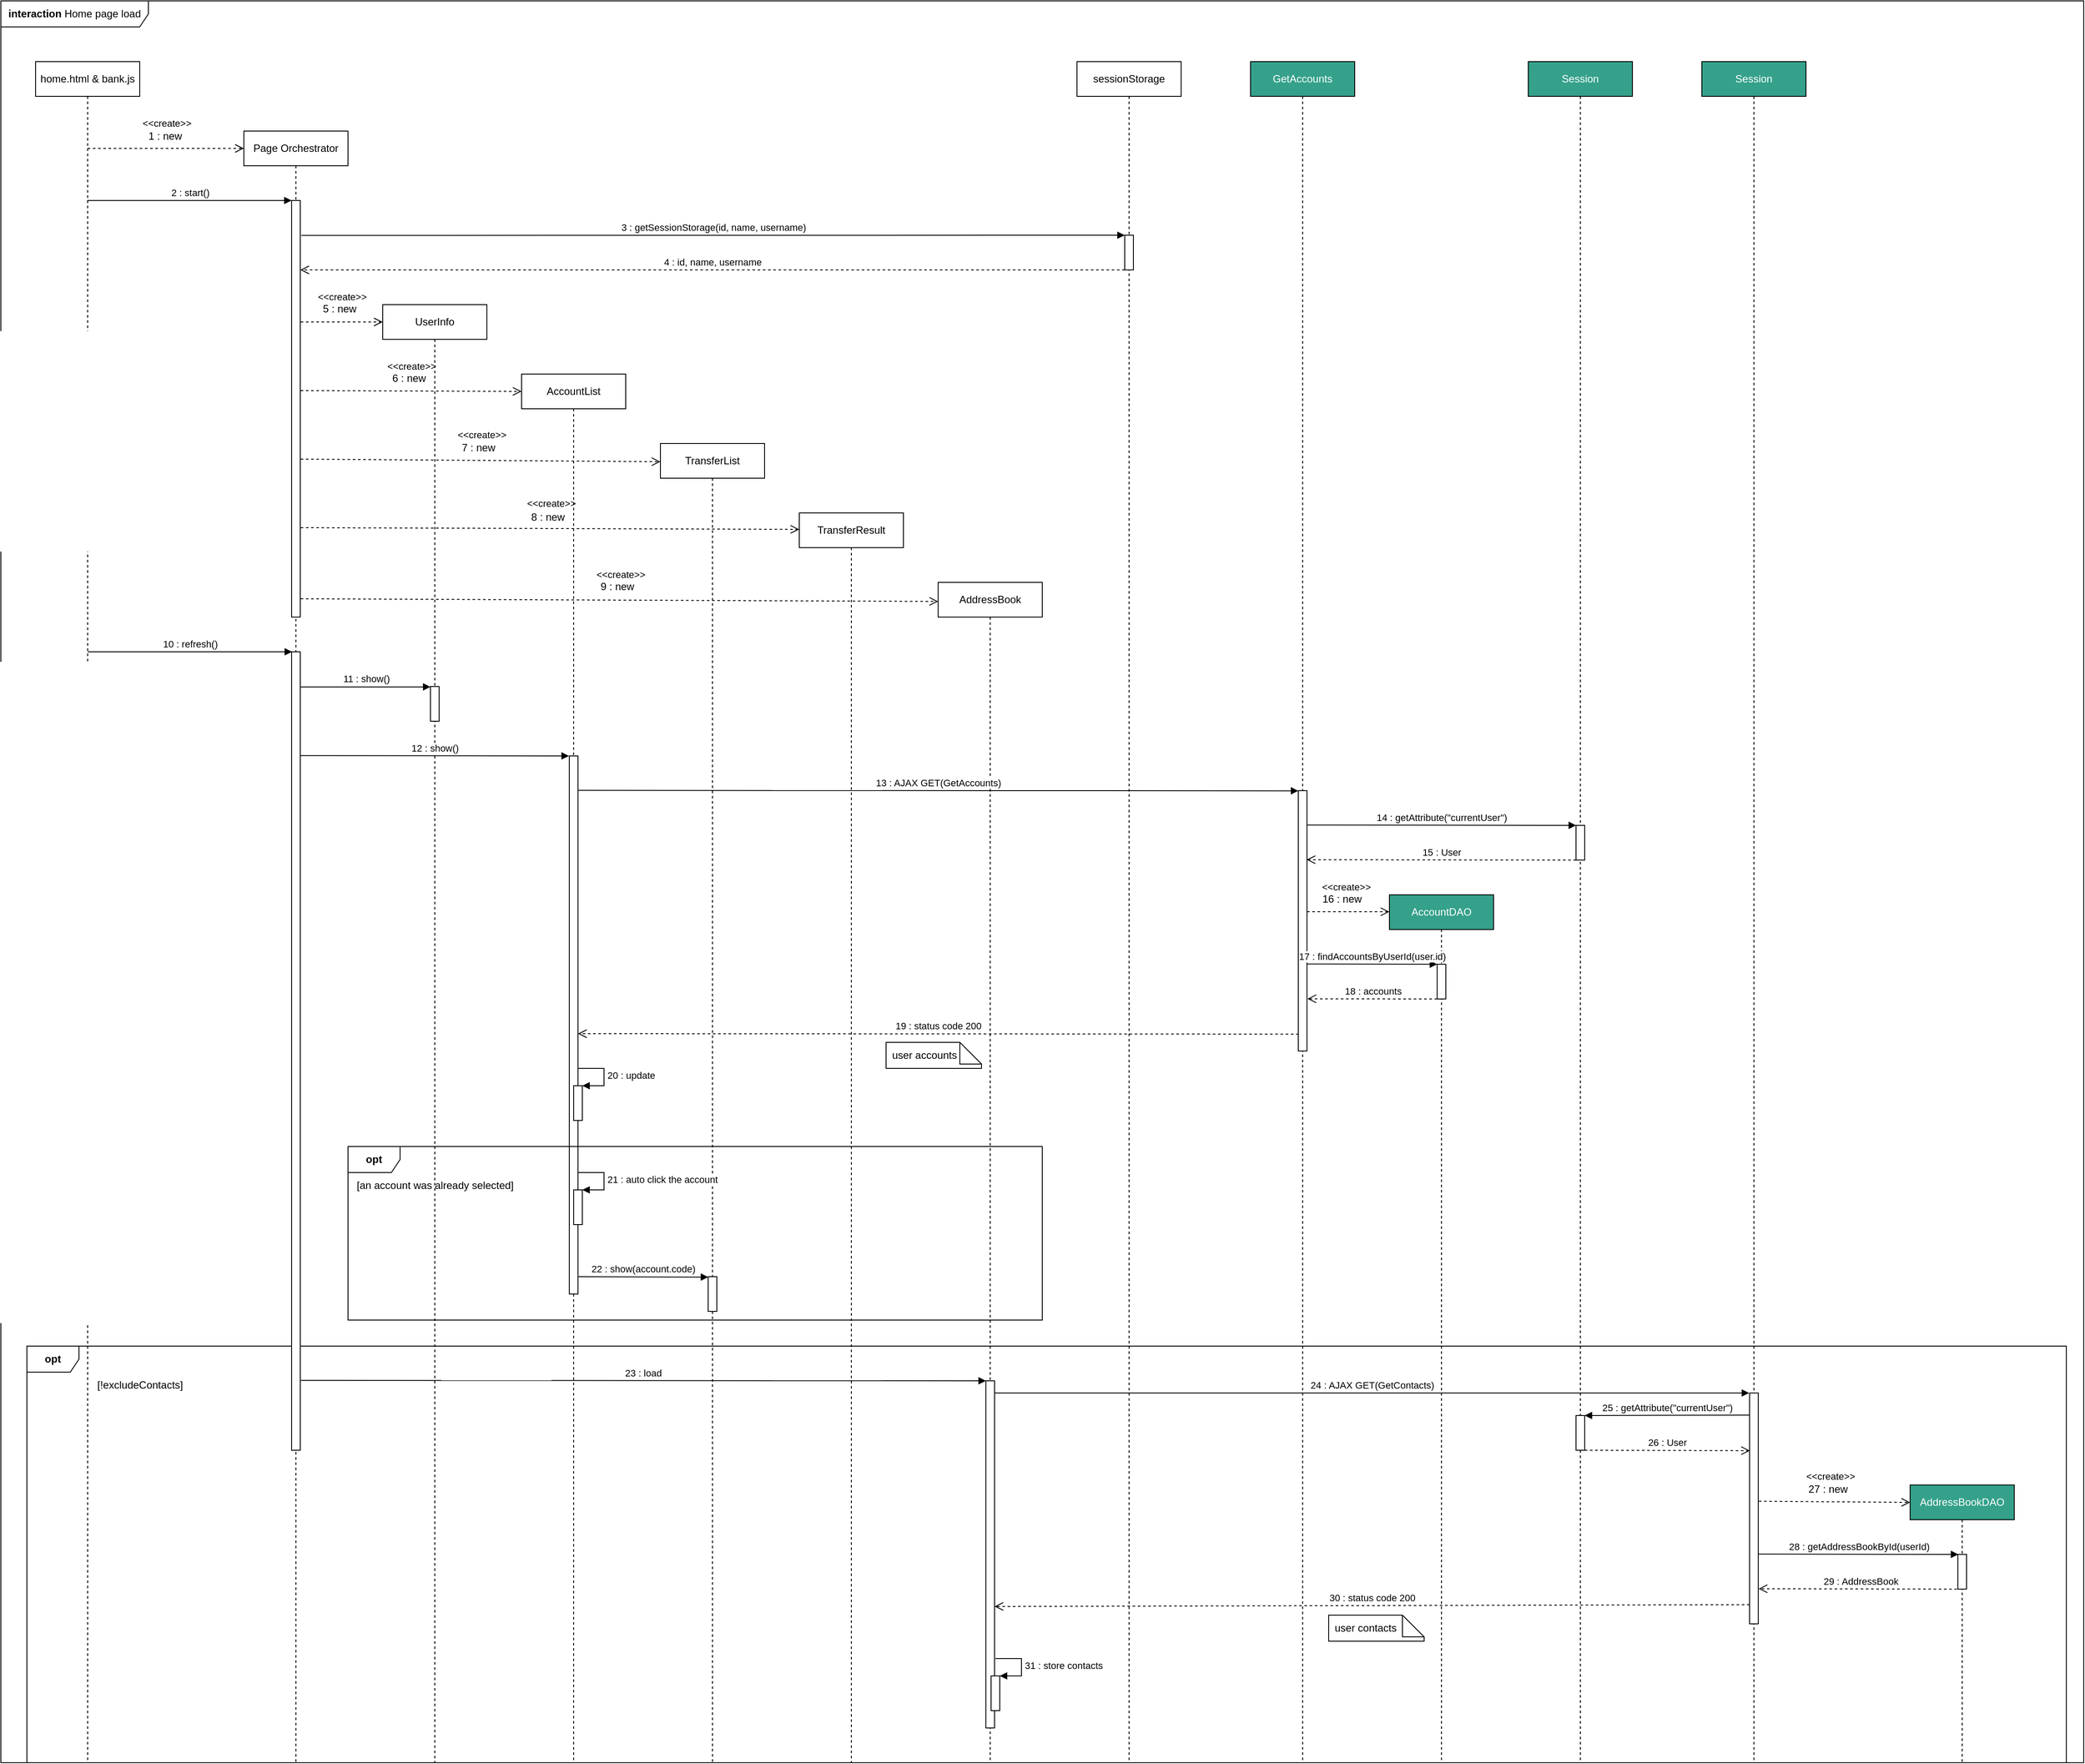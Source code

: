 <mxfile version="20.2.7" type="device"><diagram id="s2BLpgjcvrG5_gaAVVEu" name="Page-1"><mxGraphModel dx="3471" dy="2238" grid="1" gridSize="10" guides="1" tooltips="1" connect="1" arrows="1" fold="1" page="1" pageScale="1" pageWidth="2336" pageHeight="1654" math="0" shadow="0"><root><mxCell id="0"/><mxCell id="1" parent="0"/><mxCell id="W2pFzYZdKL8uTwVSdzxL-1" value="&lt;b&gt;interaction &lt;/b&gt;Home page load" style="shape=umlFrame;whiteSpace=wrap;html=1;width=170;height=30;" vertex="1" parent="1"><mxGeometry x="200" y="50" width="2400" height="2030" as="geometry"/></mxCell><mxCell id="W2pFzYZdKL8uTwVSdzxL-67" value="&lt;b&gt;opt&lt;/b&gt;" style="shape=umlFrame;whiteSpace=wrap;html=1;fontColor=#000000;fillColor=#FFFFFF;" vertex="1" parent="1"><mxGeometry x="230" y="1600" width="2350" height="480" as="geometry"/></mxCell><mxCell id="W2pFzYZdKL8uTwVSdzxL-2" value="home.html &amp;amp; bank.js" style="shape=umlLifeline;perimeter=lifelinePerimeter;whiteSpace=wrap;html=1;container=1;collapsible=0;recursiveResize=0;outlineConnect=0;" vertex="1" parent="1"><mxGeometry x="240" y="120" width="120" height="1960" as="geometry"/></mxCell><mxCell id="W2pFzYZdKL8uTwVSdzxL-5" value="&amp;lt;&amp;lt;create&amp;gt;&amp;gt;" style="endArrow=open;startArrow=none;endFill=0;startFill=0;endSize=8;html=1;verticalAlign=bottom;dashed=1;labelBackgroundColor=none;rounded=0;" edge="1" parent="W2pFzYZdKL8uTwVSdzxL-2" source="W2pFzYZdKL8uTwVSdzxL-2"><mxGeometry x="0.003" y="20" width="160" relative="1" as="geometry"><mxPoint x="80" y="100" as="sourcePoint"/><mxPoint x="240" y="100" as="targetPoint"/><mxPoint as="offset"/></mxGeometry></mxCell><mxCell id="W2pFzYZdKL8uTwVSdzxL-3" value="Page Orchestrator" style="shape=umlLifeline;perimeter=lifelinePerimeter;whiteSpace=wrap;html=1;container=1;collapsible=0;recursiveResize=0;outlineConnect=0;" vertex="1" parent="1"><mxGeometry x="480" y="200" width="120" height="1880" as="geometry"/></mxCell><mxCell id="W2pFzYZdKL8uTwVSdzxL-19" value="&amp;lt;&amp;lt;create&amp;gt;&amp;gt;" style="endArrow=open;startArrow=none;endFill=0;startFill=0;endSize=8;html=1;verticalAlign=bottom;dashed=1;labelBackgroundColor=none;rounded=0;exitX=1.053;exitY=0.094;exitDx=0;exitDy=0;exitPerimeter=0;" edge="1" parent="W2pFzYZdKL8uTwVSdzxL-3"><mxGeometry x="0.003" y="20" width="160" relative="1" as="geometry"><mxPoint x="65.53" y="220.06" as="sourcePoint"/><mxPoint x="160" y="220" as="targetPoint"/><mxPoint as="offset"/></mxGeometry></mxCell><mxCell id="W2pFzYZdKL8uTwVSdzxL-29" value="" style="html=1;points=[];perimeter=orthogonalPerimeter;" vertex="1" parent="W2pFzYZdKL8uTwVSdzxL-3"><mxGeometry x="55" y="80" width="10" height="480" as="geometry"/></mxCell><mxCell id="W2pFzYZdKL8uTwVSdzxL-31" value="" style="html=1;points=[];perimeter=orthogonalPerimeter;" vertex="1" parent="W2pFzYZdKL8uTwVSdzxL-3"><mxGeometry x="55" y="600" width="10" height="920" as="geometry"/></mxCell><mxCell id="W2pFzYZdKL8uTwVSdzxL-6" value="1 : new" style="text;html=1;align=center;verticalAlign=middle;resizable=0;points=[];autosize=1;strokeColor=none;fillColor=none;" vertex="1" parent="1"><mxGeometry x="359" y="191" width="60" height="30" as="geometry"/></mxCell><mxCell id="W2pFzYZdKL8uTwVSdzxL-8" value="2 : start()" style="html=1;verticalAlign=bottom;startArrow=none;endArrow=block;startSize=8;rounded=0;startFill=0;" edge="1" parent="1"><mxGeometry relative="1" as="geometry"><mxPoint x="299.5" y="280" as="sourcePoint"/><mxPoint x="535" y="280" as="targetPoint"/></mxGeometry></mxCell><mxCell id="W2pFzYZdKL8uTwVSdzxL-9" value="UserInfo" style="shape=umlLifeline;perimeter=lifelinePerimeter;whiteSpace=wrap;html=1;container=1;collapsible=0;recursiveResize=0;outlineConnect=0;" vertex="1" parent="1"><mxGeometry x="640" y="400" width="120" height="1680" as="geometry"/></mxCell><mxCell id="W2pFzYZdKL8uTwVSdzxL-24" value="7 : new" style="text;html=1;align=center;verticalAlign=middle;resizable=0;points=[];autosize=1;strokeColor=none;fillColor=none;" vertex="1" parent="W2pFzYZdKL8uTwVSdzxL-9"><mxGeometry x="80" y="150" width="60" height="30" as="geometry"/></mxCell><mxCell id="W2pFzYZdKL8uTwVSdzxL-32" value="" style="html=1;points=[];perimeter=orthogonalPerimeter;" vertex="1" parent="W2pFzYZdKL8uTwVSdzxL-9"><mxGeometry x="55" y="440" width="10" height="40" as="geometry"/></mxCell><mxCell id="W2pFzYZdKL8uTwVSdzxL-11" value="AccountList" style="shape=umlLifeline;perimeter=lifelinePerimeter;whiteSpace=wrap;html=1;container=1;collapsible=0;recursiveResize=0;outlineConnect=0;" vertex="1" parent="1"><mxGeometry x="800" y="480" width="120" height="1600" as="geometry"/></mxCell><mxCell id="W2pFzYZdKL8uTwVSdzxL-26" value="8 : new" style="text;html=1;align=center;verticalAlign=middle;resizable=0;points=[];autosize=1;strokeColor=none;fillColor=none;" vertex="1" parent="W2pFzYZdKL8uTwVSdzxL-11"><mxGeometry y="150" width="60" height="30" as="geometry"/></mxCell><mxCell id="W2pFzYZdKL8uTwVSdzxL-34" value="12 : show()" style="html=1;verticalAlign=bottom;startArrow=none;endArrow=block;startSize=8;rounded=0;exitX=1.029;exitY=0.13;exitDx=0;exitDy=0;exitPerimeter=0;startFill=0;" edge="1" parent="W2pFzYZdKL8uTwVSdzxL-11" source="W2pFzYZdKL8uTwVSdzxL-31"><mxGeometry relative="1" as="geometry"><mxPoint x="-95" y="440" as="sourcePoint"/><mxPoint x="54.5" y="440" as="targetPoint"/></mxGeometry></mxCell><mxCell id="W2pFzYZdKL8uTwVSdzxL-35" value="" style="html=1;points=[];perimeter=orthogonalPerimeter;" vertex="1" parent="W2pFzYZdKL8uTwVSdzxL-11"><mxGeometry x="55" y="440" width="10" height="620" as="geometry"/></mxCell><mxCell id="W2pFzYZdKL8uTwVSdzxL-54" value="19 : status code 200" style="html=1;verticalAlign=bottom;endArrow=open;dashed=1;endSize=8;rounded=0;fontColor=#000000;exitX=0.045;exitY=0.935;exitDx=0;exitDy=0;exitPerimeter=0;" edge="1" parent="W2pFzYZdKL8uTwVSdzxL-11" source="W2pFzYZdKL8uTwVSdzxL-53"><mxGeometry relative="1" as="geometry"><mxPoint x="145" y="760" as="sourcePoint"/><mxPoint x="65" y="760" as="targetPoint"/></mxGeometry></mxCell><mxCell id="W2pFzYZdKL8uTwVSdzxL-56" value="" style="html=1;points=[];perimeter=orthogonalPerimeter;fontColor=#000000;fillColor=#FFFFFF;" vertex="1" parent="W2pFzYZdKL8uTwVSdzxL-11"><mxGeometry x="60" y="820" width="10" height="40" as="geometry"/></mxCell><mxCell id="W2pFzYZdKL8uTwVSdzxL-57" value="20 : update" style="edgeStyle=orthogonalEdgeStyle;html=1;align=left;spacingLeft=2;endArrow=block;rounded=0;entryX=1;entryY=0;fontColor=#000000;" edge="1" target="W2pFzYZdKL8uTwVSdzxL-56" parent="W2pFzYZdKL8uTwVSdzxL-11"><mxGeometry relative="1" as="geometry"><mxPoint x="65" y="800" as="sourcePoint"/><Array as="points"><mxPoint x="95" y="800"/></Array></mxGeometry></mxCell><mxCell id="W2pFzYZdKL8uTwVSdzxL-12" value="TransferList" style="shape=umlLifeline;perimeter=lifelinePerimeter;whiteSpace=wrap;html=1;container=1;collapsible=0;recursiveResize=0;outlineConnect=0;" vertex="1" parent="1"><mxGeometry x="960" y="560" width="120" height="1520" as="geometry"/></mxCell><mxCell id="W2pFzYZdKL8uTwVSdzxL-25" value="&amp;lt;&amp;lt;create&amp;gt;&amp;gt;" style="endArrow=open;startArrow=none;endFill=0;startFill=0;endSize=8;html=1;verticalAlign=bottom;dashed=1;labelBackgroundColor=none;rounded=0;exitX=1.05;exitY=0.253;exitDx=0;exitDy=0;exitPerimeter=0;" edge="1" parent="W2pFzYZdKL8uTwVSdzxL-12"><mxGeometry x="0.003" y="20" width="160" relative="1" as="geometry"><mxPoint x="-414.5" y="96.97" as="sourcePoint"/><mxPoint x="160" y="98.97" as="targetPoint"/><mxPoint as="offset"/></mxGeometry></mxCell><mxCell id="W2pFzYZdKL8uTwVSdzxL-13" value="TransferResult" style="shape=umlLifeline;perimeter=lifelinePerimeter;whiteSpace=wrap;html=1;container=1;collapsible=0;recursiveResize=0;outlineConnect=0;" vertex="1" parent="1"><mxGeometry x="1120" y="640" width="120" height="1440" as="geometry"/></mxCell><mxCell id="W2pFzYZdKL8uTwVSdzxL-14" value="AddressBook" style="shape=umlLifeline;perimeter=lifelinePerimeter;whiteSpace=wrap;html=1;container=1;collapsible=0;recursiveResize=0;outlineConnect=0;" vertex="1" parent="1"><mxGeometry x="1280" y="720" width="120" height="1360" as="geometry"/></mxCell><mxCell id="W2pFzYZdKL8uTwVSdzxL-90" value="" style="html=1;points=[];perimeter=orthogonalPerimeter;fontColor=#000000;fillColor=#FFFFFF;" vertex="1" parent="W2pFzYZdKL8uTwVSdzxL-14"><mxGeometry x="55" y="920" width="10" height="400" as="geometry"/></mxCell><mxCell id="W2pFzYZdKL8uTwVSdzxL-91" value="30 : status code 200" style="html=1;verticalAlign=bottom;endArrow=open;dashed=1;endSize=8;rounded=0;fontColor=#000000;exitX=0.004;exitY=0.917;exitDx=0;exitDy=0;exitPerimeter=0;" edge="1" parent="W2pFzYZdKL8uTwVSdzxL-14" source="W2pFzYZdKL8uTwVSdzxL-81"><mxGeometry relative="1" as="geometry"><mxPoint x="145" y="1180" as="sourcePoint"/><mxPoint x="65" y="1180" as="targetPoint"/></mxGeometry></mxCell><mxCell id="W2pFzYZdKL8uTwVSdzxL-93" value="" style="html=1;points=[];perimeter=orthogonalPerimeter;fontColor=#000000;fillColor=#FFFFFF;" vertex="1" parent="W2pFzYZdKL8uTwVSdzxL-14"><mxGeometry x="61" y="1260" width="10" height="40" as="geometry"/></mxCell><mxCell id="W2pFzYZdKL8uTwVSdzxL-94" value="31 : store contacts" style="edgeStyle=orthogonalEdgeStyle;html=1;align=left;spacingLeft=2;endArrow=block;rounded=0;entryX=1;entryY=0;fontColor=#000000;" edge="1" target="W2pFzYZdKL8uTwVSdzxL-93" parent="W2pFzYZdKL8uTwVSdzxL-14"><mxGeometry relative="1" as="geometry"><mxPoint x="66" y="1240" as="sourcePoint"/><Array as="points"><mxPoint x="96" y="1240"/></Array></mxGeometry></mxCell><mxCell id="W2pFzYZdKL8uTwVSdzxL-15" value="sessionStorage" style="shape=umlLifeline;perimeter=lifelinePerimeter;whiteSpace=wrap;html=1;container=1;collapsible=0;recursiveResize=0;outlineConnect=0;" vertex="1" parent="1"><mxGeometry x="1440" y="120" width="120" height="1960" as="geometry"/></mxCell><mxCell id="W2pFzYZdKL8uTwVSdzxL-16" value="" style="html=1;points=[];perimeter=orthogonalPerimeter;" vertex="1" parent="W2pFzYZdKL8uTwVSdzxL-15"><mxGeometry x="55" y="200" width="10" height="40" as="geometry"/></mxCell><mxCell id="W2pFzYZdKL8uTwVSdzxL-18" value="4 : id, name, username" style="html=1;verticalAlign=bottom;endArrow=open;dashed=1;endSize=8;exitX=0;exitY=0.95;rounded=0;" edge="1" parent="1"><mxGeometry relative="1" as="geometry"><mxPoint x="545" y="360" as="targetPoint"/><mxPoint x="1495" y="360.0" as="sourcePoint"/></mxGeometry></mxCell><mxCell id="W2pFzYZdKL8uTwVSdzxL-17" value="3 : getSessionStorage(id, name, username)" style="html=1;verticalAlign=bottom;endArrow=block;entryX=0;entryY=0;rounded=0;exitX=1.114;exitY=0.027;exitDx=0;exitDy=0;exitPerimeter=0;" edge="1" target="W2pFzYZdKL8uTwVSdzxL-16" parent="1"><mxGeometry relative="1" as="geometry"><mxPoint x="546.14" y="320.23" as="sourcePoint"/></mxGeometry></mxCell><mxCell id="W2pFzYZdKL8uTwVSdzxL-20" value="5 : new" style="text;html=1;align=center;verticalAlign=middle;resizable=0;points=[];autosize=1;strokeColor=none;fillColor=none;" vertex="1" parent="1"><mxGeometry x="560" y="390" width="60" height="30" as="geometry"/></mxCell><mxCell id="W2pFzYZdKL8uTwVSdzxL-21" value="&amp;lt;&amp;lt;create&amp;gt;&amp;gt;" style="endArrow=open;startArrow=none;endFill=0;startFill=0;endSize=8;html=1;verticalAlign=bottom;dashed=1;labelBackgroundColor=none;rounded=0;exitX=1.05;exitY=0.147;exitDx=0;exitDy=0;exitPerimeter=0;" edge="1" parent="1"><mxGeometry x="0.003" y="20" width="160" relative="1" as="geometry"><mxPoint x="545.5" y="499.03" as="sourcePoint"/><mxPoint x="800.0" y="500" as="targetPoint"/><mxPoint as="offset"/></mxGeometry></mxCell><mxCell id="W2pFzYZdKL8uTwVSdzxL-22" value="6 : new" style="text;html=1;align=center;verticalAlign=middle;resizable=0;points=[];autosize=1;strokeColor=none;fillColor=none;" vertex="1" parent="1"><mxGeometry x="640" y="470" width="60" height="30" as="geometry"/></mxCell><mxCell id="W2pFzYZdKL8uTwVSdzxL-23" value="&amp;lt;&amp;lt;create&amp;gt;&amp;gt;" style="endArrow=open;startArrow=none;endFill=0;startFill=0;endSize=8;html=1;verticalAlign=bottom;dashed=1;labelBackgroundColor=none;rounded=0;exitX=1.05;exitY=0.2;exitDx=0;exitDy=0;exitPerimeter=0;" edge="1" parent="1"><mxGeometry x="0.003" y="20" width="160" relative="1" as="geometry"><mxPoint x="545.5" y="578" as="sourcePoint"/><mxPoint x="960" y="580.97" as="targetPoint"/><mxPoint as="offset"/></mxGeometry></mxCell><mxCell id="W2pFzYZdKL8uTwVSdzxL-27" value="&amp;lt;&amp;lt;create&amp;gt;&amp;gt;" style="endArrow=open;startArrow=none;endFill=0;startFill=0;endSize=8;html=1;verticalAlign=bottom;dashed=1;labelBackgroundColor=none;rounded=0;exitX=1.05;exitY=0.308;exitDx=0;exitDy=0;exitPerimeter=0;" edge="1" parent="1"><mxGeometry x="0.003" y="20" width="160" relative="1" as="geometry"><mxPoint x="545.5" y="738.92" as="sourcePoint"/><mxPoint x="1280" y="742" as="targetPoint"/><mxPoint as="offset"/></mxGeometry></mxCell><mxCell id="W2pFzYZdKL8uTwVSdzxL-28" value="9 : new" style="text;html=1;align=center;verticalAlign=middle;resizable=0;points=[];autosize=1;strokeColor=none;fillColor=none;" vertex="1" parent="1"><mxGeometry x="880" y="710" width="60" height="30" as="geometry"/></mxCell><mxCell id="W2pFzYZdKL8uTwVSdzxL-30" value="10 : refresh()" style="html=1;verticalAlign=bottom;startArrow=none;endArrow=block;startSize=8;rounded=0;startFill=0;" edge="1" parent="1"><mxGeometry relative="1" as="geometry"><mxPoint x="300" y="800" as="sourcePoint"/><mxPoint x="535.5" y="800" as="targetPoint"/></mxGeometry></mxCell><mxCell id="W2pFzYZdKL8uTwVSdzxL-33" value="11 : show()" style="html=1;verticalAlign=bottom;startArrow=none;endArrow=block;startSize=8;rounded=0;exitX=1.05;exitY=0.044;exitDx=0;exitDy=0;exitPerimeter=0;startFill=0;" edge="1" parent="1"><mxGeometry relative="1" as="geometry"><mxPoint x="545.5" y="840.48" as="sourcePoint"/><mxPoint x="695" y="840.48" as="targetPoint"/></mxGeometry></mxCell><mxCell id="W2pFzYZdKL8uTwVSdzxL-38" value="GetAccounts" style="shape=umlLifeline;perimeter=lifelinePerimeter;whiteSpace=wrap;html=1;container=1;collapsible=0;recursiveResize=0;outlineConnect=0;fillColor=#35A18B;fontColor=#FFFFFF;" vertex="1" parent="1"><mxGeometry x="1640" y="120" width="120" height="1960" as="geometry"/></mxCell><mxCell id="W2pFzYZdKL8uTwVSdzxL-53" value="" style="html=1;points=[];perimeter=orthogonalPerimeter;fontColor=#000000;fillColor=#FFFFFF;" vertex="1" parent="W2pFzYZdKL8uTwVSdzxL-38"><mxGeometry x="55" y="840" width="10" height="300" as="geometry"/></mxCell><mxCell id="W2pFzYZdKL8uTwVSdzxL-40" value="&lt;font color=&quot;#000000&quot;&gt;13 : AJAX GET(GetAccounts)&lt;/font&gt;" style="html=1;verticalAlign=bottom;startArrow=none;endArrow=block;startSize=8;rounded=0;fontColor=#FFFFFF;startFill=0;exitX=0.961;exitY=0.064;exitDx=0;exitDy=0;exitPerimeter=0;" edge="1" parent="1" source="W2pFzYZdKL8uTwVSdzxL-35"><mxGeometry relative="1" as="geometry"><mxPoint x="870" y="960" as="sourcePoint"/><mxPoint x="1695" y="960.2" as="targetPoint"/></mxGeometry></mxCell><mxCell id="W2pFzYZdKL8uTwVSdzxL-42" value="Session" style="shape=umlLifeline;perimeter=lifelinePerimeter;whiteSpace=wrap;html=1;container=1;collapsible=0;recursiveResize=0;outlineConnect=0;fontColor=#FFFFFF;fillColor=#35A18B;" vertex="1" parent="1"><mxGeometry x="1960" y="120" width="120" height="1960" as="geometry"/></mxCell><mxCell id="W2pFzYZdKL8uTwVSdzxL-45" value="" style="html=1;points=[];perimeter=orthogonalPerimeter;fontColor=#000000;fillColor=#FFFFFF;" vertex="1" parent="W2pFzYZdKL8uTwVSdzxL-42"><mxGeometry x="55" y="880" width="10" height="40" as="geometry"/></mxCell><mxCell id="W2pFzYZdKL8uTwVSdzxL-47" value="15 : User" style="html=1;verticalAlign=bottom;endArrow=open;dashed=1;endSize=8;exitX=0;exitY=0.95;rounded=0;fontColor=#000000;entryX=0.955;entryY=0.427;entryDx=0;entryDy=0;entryPerimeter=0;" edge="1" parent="W2pFzYZdKL8uTwVSdzxL-42"><mxGeometry relative="1" as="geometry"><mxPoint x="-255.45" y="919.56" as="targetPoint"/><mxPoint x="55" y="920.0" as="sourcePoint"/></mxGeometry></mxCell><mxCell id="W2pFzYZdKL8uTwVSdzxL-77" value="" style="html=1;points=[];perimeter=orthogonalPerimeter;fontColor=#000000;fillColor=#FFFFFF;" vertex="1" parent="W2pFzYZdKL8uTwVSdzxL-42"><mxGeometry x="55" y="1560" width="10" height="40" as="geometry"/></mxCell><mxCell id="W2pFzYZdKL8uTwVSdzxL-79" value="26 : User" style="html=1;verticalAlign=bottom;endArrow=open;dashed=1;endSize=8;exitX=1;exitY=0.95;rounded=0;fontColor=#000000;entryX=0.045;entryY=0.831;entryDx=0;entryDy=0;entryPerimeter=0;" edge="1" parent="W2pFzYZdKL8uTwVSdzxL-42"><mxGeometry relative="1" as="geometry"><mxPoint x="255.45" y="1600.48" as="targetPoint"/><mxPoint x="65" y="1600" as="sourcePoint"/></mxGeometry></mxCell><mxCell id="W2pFzYZdKL8uTwVSdzxL-43" value="AccountDAO" style="shape=umlLifeline;perimeter=lifelinePerimeter;whiteSpace=wrap;html=1;container=1;collapsible=0;recursiveResize=0;outlineConnect=0;fontColor=#FFFFFF;fillColor=#35A18B;" vertex="1" parent="1"><mxGeometry x="1800" y="1080" width="120" height="1000" as="geometry"/></mxCell><mxCell id="W2pFzYZdKL8uTwVSdzxL-50" value="" style="html=1;points=[];perimeter=orthogonalPerimeter;fontColor=#000000;fillColor=#FFFFFF;" vertex="1" parent="W2pFzYZdKL8uTwVSdzxL-43"><mxGeometry x="55" y="80" width="10" height="40" as="geometry"/></mxCell><mxCell id="W2pFzYZdKL8uTwVSdzxL-52" value="18 : accounts" style="html=1;verticalAlign=bottom;endArrow=open;dashed=1;endSize=8;exitX=0;exitY=0.95;rounded=0;fontColor=#000000;entryX=1.056;entryY=0.636;entryDx=0;entryDy=0;entryPerimeter=0;" edge="1" parent="W2pFzYZdKL8uTwVSdzxL-43"><mxGeometry relative="1" as="geometry"><mxPoint x="-94.44" y="119.84" as="targetPoint"/><mxPoint x="55" y="120" as="sourcePoint"/></mxGeometry></mxCell><mxCell id="W2pFzYZdKL8uTwVSdzxL-46" value="14 : getAttribute(&quot;currentUser&quot;)" style="html=1;verticalAlign=bottom;endArrow=block;entryX=0;entryY=0;rounded=0;fontColor=#000000;exitX=1.056;exitY=0.09;exitDx=0;exitDy=0;exitPerimeter=0;" edge="1" target="W2pFzYZdKL8uTwVSdzxL-45" parent="1"><mxGeometry relative="1" as="geometry"><mxPoint x="1705.56" y="999.6" as="sourcePoint"/></mxGeometry></mxCell><mxCell id="W2pFzYZdKL8uTwVSdzxL-48" value="&amp;lt;&amp;lt;create&amp;gt;&amp;gt;" style="endArrow=open;startArrow=none;endFill=0;startFill=0;endSize=8;html=1;verticalAlign=bottom;dashed=1;labelBackgroundColor=none;rounded=0;fontColor=#000000;exitX=1.011;exitY=0.317;exitDx=0;exitDy=0;exitPerimeter=0;" edge="1" parent="1"><mxGeometry x="-0.053" y="20" width="160" relative="1" as="geometry"><mxPoint x="1705.11" y="1099.48" as="sourcePoint"/><mxPoint x="1800" y="1099.55" as="targetPoint"/><mxPoint as="offset"/></mxGeometry></mxCell><mxCell id="W2pFzYZdKL8uTwVSdzxL-49" value="16 : new" style="text;html=1;align=center;verticalAlign=middle;resizable=0;points=[];autosize=1;strokeColor=none;fillColor=none;fontColor=#000000;" vertex="1" parent="1"><mxGeometry x="1710" y="1070" width="70" height="30" as="geometry"/></mxCell><mxCell id="W2pFzYZdKL8uTwVSdzxL-51" value="17 : findAccountsByUserId(user.id)" style="html=1;verticalAlign=bottom;endArrow=block;entryX=0;entryY=0;rounded=0;fontColor=#000000;exitX=1.011;exitY=0.454;exitDx=0;exitDy=0;exitPerimeter=0;" edge="1" target="W2pFzYZdKL8uTwVSdzxL-50" parent="1"><mxGeometry relative="1" as="geometry"><mxPoint x="1705.11" y="1159.76" as="sourcePoint"/></mxGeometry></mxCell><mxCell id="W2pFzYZdKL8uTwVSdzxL-55" value="user accounts" style="shape=note2;boundedLbl=1;whiteSpace=wrap;html=1;size=25;verticalAlign=middle;align=left;spacingLeft=5;fontColor=#000000;fillColor=#FFFFFF;spacingTop=0;" vertex="1" parent="1"><mxGeometry x="1220" y="1250" width="110" height="30" as="geometry"/></mxCell><mxCell id="W2pFzYZdKL8uTwVSdzxL-60" value="&lt;b&gt;opt &lt;/b&gt;" style="shape=umlFrame;whiteSpace=wrap;html=1;fontColor=#000000;fillColor=#FFFFFF;width=60;height=30;" vertex="1" parent="1"><mxGeometry x="600" y="1370" width="800" height="200" as="geometry"/></mxCell><mxCell id="W2pFzYZdKL8uTwVSdzxL-61" value="" style="html=1;points=[];perimeter=orthogonalPerimeter;fontColor=#000000;fillColor=#FFFFFF;" vertex="1" parent="1"><mxGeometry x="860" y="1420" width="10" height="40" as="geometry"/></mxCell><mxCell id="W2pFzYZdKL8uTwVSdzxL-62" value="21 : auto click the account" style="edgeStyle=orthogonalEdgeStyle;html=1;align=left;spacingLeft=2;endArrow=block;rounded=0;entryX=1;entryY=0;fontColor=#000000;" edge="1" target="W2pFzYZdKL8uTwVSdzxL-61" parent="1"><mxGeometry relative="1" as="geometry"><mxPoint x="865" y="1400" as="sourcePoint"/><Array as="points"><mxPoint x="895" y="1400"/></Array></mxGeometry></mxCell><mxCell id="W2pFzYZdKL8uTwVSdzxL-63" value="" style="html=1;points=[];perimeter=orthogonalPerimeter;fontColor=#000000;fillColor=#FFFFFF;" vertex="1" parent="1"><mxGeometry x="1015" y="1520" width="10" height="40" as="geometry"/></mxCell><mxCell id="W2pFzYZdKL8uTwVSdzxL-64" value="22 : show(account.code)" style="html=1;verticalAlign=bottom;startArrow=none;endArrow=block;startSize=8;rounded=0;fontColor=#000000;exitX=0.325;exitY=0.75;exitDx=0;exitDy=0;exitPerimeter=0;entryX=0.004;entryY=0.013;entryDx=0;entryDy=0;entryPerimeter=0;startFill=0;" edge="1" target="W2pFzYZdKL8uTwVSdzxL-63" parent="1"><mxGeometry relative="1" as="geometry"><mxPoint x="865" y="1520" as="sourcePoint"/><mxPoint x="1020" y="1520" as="targetPoint"/></mxGeometry></mxCell><mxCell id="W2pFzYZdKL8uTwVSdzxL-66" value="23 : load" style="html=1;verticalAlign=bottom;startArrow=none;endArrow=block;startSize=8;rounded=0;fontColor=#000000;exitX=1.076;exitY=0.869;exitDx=0;exitDy=0;exitPerimeter=0;startFill=0;" edge="1" parent="1"><mxGeometry relative="1" as="geometry"><mxPoint x="545.76" y="1639.48" as="sourcePoint"/><mxPoint x="1335" y="1640" as="targetPoint"/></mxGeometry></mxCell><mxCell id="W2pFzYZdKL8uTwVSdzxL-68" value="&lt;span style=&quot;&quot;&gt;[an account was already selected]&lt;/span&gt;" style="text;html=1;align=center;verticalAlign=middle;resizable=0;points=[];autosize=1;strokeColor=none;fillColor=none;fontColor=#000000;" vertex="1" parent="1"><mxGeometry x="600" y="1400" width="200" height="30" as="geometry"/></mxCell><mxCell id="W2pFzYZdKL8uTwVSdzxL-69" value="[!excludeContacts]" style="text;html=1;align=center;verticalAlign=middle;resizable=0;points=[];autosize=1;strokeColor=none;fillColor=none;fontColor=#000000;" vertex="1" parent="1"><mxGeometry x="300" y="1630" width="120" height="30" as="geometry"/></mxCell><mxCell id="W2pFzYZdKL8uTwVSdzxL-71" value="Session" style="shape=umlLifeline;perimeter=lifelinePerimeter;whiteSpace=wrap;html=1;container=1;collapsible=0;recursiveResize=0;outlineConnect=0;fontColor=#FFFFFF;fillColor=#35A18B;" vertex="1" parent="1"><mxGeometry x="2160" y="120" width="120" height="1960" as="geometry"/></mxCell><mxCell id="W2pFzYZdKL8uTwVSdzxL-81" value="" style="html=1;points=[];perimeter=orthogonalPerimeter;fontColor=#000000;fillColor=#FFFFFF;" vertex="1" parent="W2pFzYZdKL8uTwVSdzxL-71"><mxGeometry x="55" y="1534" width="10" height="266" as="geometry"/></mxCell><mxCell id="W2pFzYZdKL8uTwVSdzxL-87" value="28 : getAddressBookById(userId)" style="html=1;verticalAlign=bottom;endArrow=block;rounded=0;fontColor=#000000;exitX=1.055;exitY=0.698;exitDx=0;exitDy=0;exitPerimeter=0;" edge="1" parent="W2pFzYZdKL8uTwVSdzxL-71" source="W2pFzYZdKL8uTwVSdzxL-81"><mxGeometry relative="1" as="geometry"><mxPoint x="70" y="1720" as="sourcePoint"/><mxPoint x="295.5" y="1720.0" as="targetPoint"/></mxGeometry></mxCell><mxCell id="W2pFzYZdKL8uTwVSdzxL-75" value="&lt;font color=&quot;#000000&quot;&gt;24 : AJAX GET(GetContacts)&lt;/font&gt;" style="html=1;verticalAlign=bottom;startArrow=none;endArrow=block;startSize=8;rounded=0;fontColor=#FFFFFF;startFill=0;exitX=0.961;exitY=0.064;exitDx=0;exitDy=0;exitPerimeter=0;" edge="1" parent="1"><mxGeometry relative="1" as="geometry"><mxPoint x="1345" y="1654" as="sourcePoint"/><mxPoint x="2214.5" y="1654" as="targetPoint"/></mxGeometry></mxCell><mxCell id="W2pFzYZdKL8uTwVSdzxL-78" value="25 : getAttribute(&quot;currentUser&quot;)" style="html=1;verticalAlign=bottom;endArrow=block;entryX=1;entryY=0;rounded=0;fontColor=#000000;exitX=0.045;exitY=0.319;exitDx=0;exitDy=0;exitPerimeter=0;" edge="1" target="W2pFzYZdKL8uTwVSdzxL-77" parent="1"><mxGeometry relative="1" as="geometry"><mxPoint x="2215.45" y="1679.52" as="sourcePoint"/></mxGeometry></mxCell><mxCell id="W2pFzYZdKL8uTwVSdzxL-82" value="AddressBookDAO" style="shape=umlLifeline;perimeter=lifelinePerimeter;whiteSpace=wrap;html=1;container=1;collapsible=0;recursiveResize=0;outlineConnect=0;fontColor=#FFFFFF;fillColor=#35A18B;" vertex="1" parent="1"><mxGeometry x="2400" y="1760" width="120" height="320" as="geometry"/></mxCell><mxCell id="W2pFzYZdKL8uTwVSdzxL-88" value="" style="html=1;points=[];perimeter=orthogonalPerimeter;fontColor=#000000;fillColor=#FFFFFF;" vertex="1" parent="W2pFzYZdKL8uTwVSdzxL-82"><mxGeometry x="55" y="80" width="10" height="40" as="geometry"/></mxCell><mxCell id="W2pFzYZdKL8uTwVSdzxL-85" value="&amp;lt;&amp;lt;create&amp;gt;&amp;gt;" style="endArrow=open;startArrow=none;endFill=0;startFill=0;endSize=8;html=1;verticalAlign=bottom;dashed=1;labelBackgroundColor=none;rounded=0;fontColor=#000000;exitX=1.069;exitY=0.469;exitDx=0;exitDy=0;exitPerimeter=0;" edge="1" parent="1" source="W2pFzYZdKL8uTwVSdzxL-81"><mxGeometry x="-0.053" y="20" width="160" relative="1" as="geometry"><mxPoint x="2305.11" y="1780" as="sourcePoint"/><mxPoint x="2400" y="1780.07" as="targetPoint"/><mxPoint as="offset"/></mxGeometry></mxCell><mxCell id="W2pFzYZdKL8uTwVSdzxL-86" value="27 : new" style="text;html=1;align=center;verticalAlign=middle;resizable=0;points=[];autosize=1;strokeColor=none;fillColor=none;fontColor=#000000;" vertex="1" parent="1"><mxGeometry x="2270" y="1750" width="70" height="30" as="geometry"/></mxCell><mxCell id="W2pFzYZdKL8uTwVSdzxL-89" value="29 : AddressBook" style="html=1;verticalAlign=bottom;endArrow=open;dashed=1;endSize=8;rounded=0;fontColor=#000000;entryX=1.045;entryY=0.848;entryDx=0;entryDy=0;entryPerimeter=0;" edge="1" parent="1" target="W2pFzYZdKL8uTwVSdzxL-81"><mxGeometry relative="1" as="geometry"><mxPoint x="2460" y="1880" as="sourcePoint"/><mxPoint x="2380" y="1880" as="targetPoint"/></mxGeometry></mxCell><mxCell id="W2pFzYZdKL8uTwVSdzxL-92" value="user contacts" style="shape=note2;boundedLbl=1;whiteSpace=wrap;html=1;size=25;verticalAlign=middle;align=left;spacingLeft=5;fontColor=#000000;fillColor=#FFFFFF;spacingTop=0;" vertex="1" parent="1"><mxGeometry x="1730" y="1910" width="110" height="30" as="geometry"/></mxCell></root></mxGraphModel></diagram></mxfile>